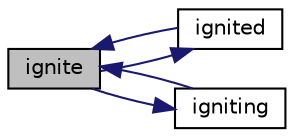 digraph "ignite"
{
  bgcolor="transparent";
  edge [fontname="Helvetica",fontsize="10",labelfontname="Helvetica",labelfontsize="10"];
  node [fontname="Helvetica",fontsize="10",shape=record];
  rankdir="LR";
  Node1 [label="ignite",height=0.2,width=0.4,color="black", fillcolor="grey75", style="filled", fontcolor="black"];
  Node1 -> Node2 [color="midnightblue",fontsize="10",style="solid",fontname="Helvetica"];
  Node2 [label="ignited",height=0.2,width=0.4,color="black",URL="$a01035.html#af56734c1937472577aa149dbdfd9500e",tooltip="Has the mixture been ignited? "];
  Node2 -> Node1 [color="midnightblue",fontsize="10",style="solid",fontname="Helvetica"];
  Node1 -> Node3 [color="midnightblue",fontsize="10",style="solid",fontname="Helvetica"];
  Node3 [label="igniting",height=0.2,width=0.4,color="black",URL="$a01035.html#ab0a4e0c56b2f4b9896b829e9dc8cff14",tooltip="Are any of the ignition site currently igniting. "];
  Node3 -> Node1 [color="midnightblue",fontsize="10",style="solid",fontname="Helvetica"];
}
